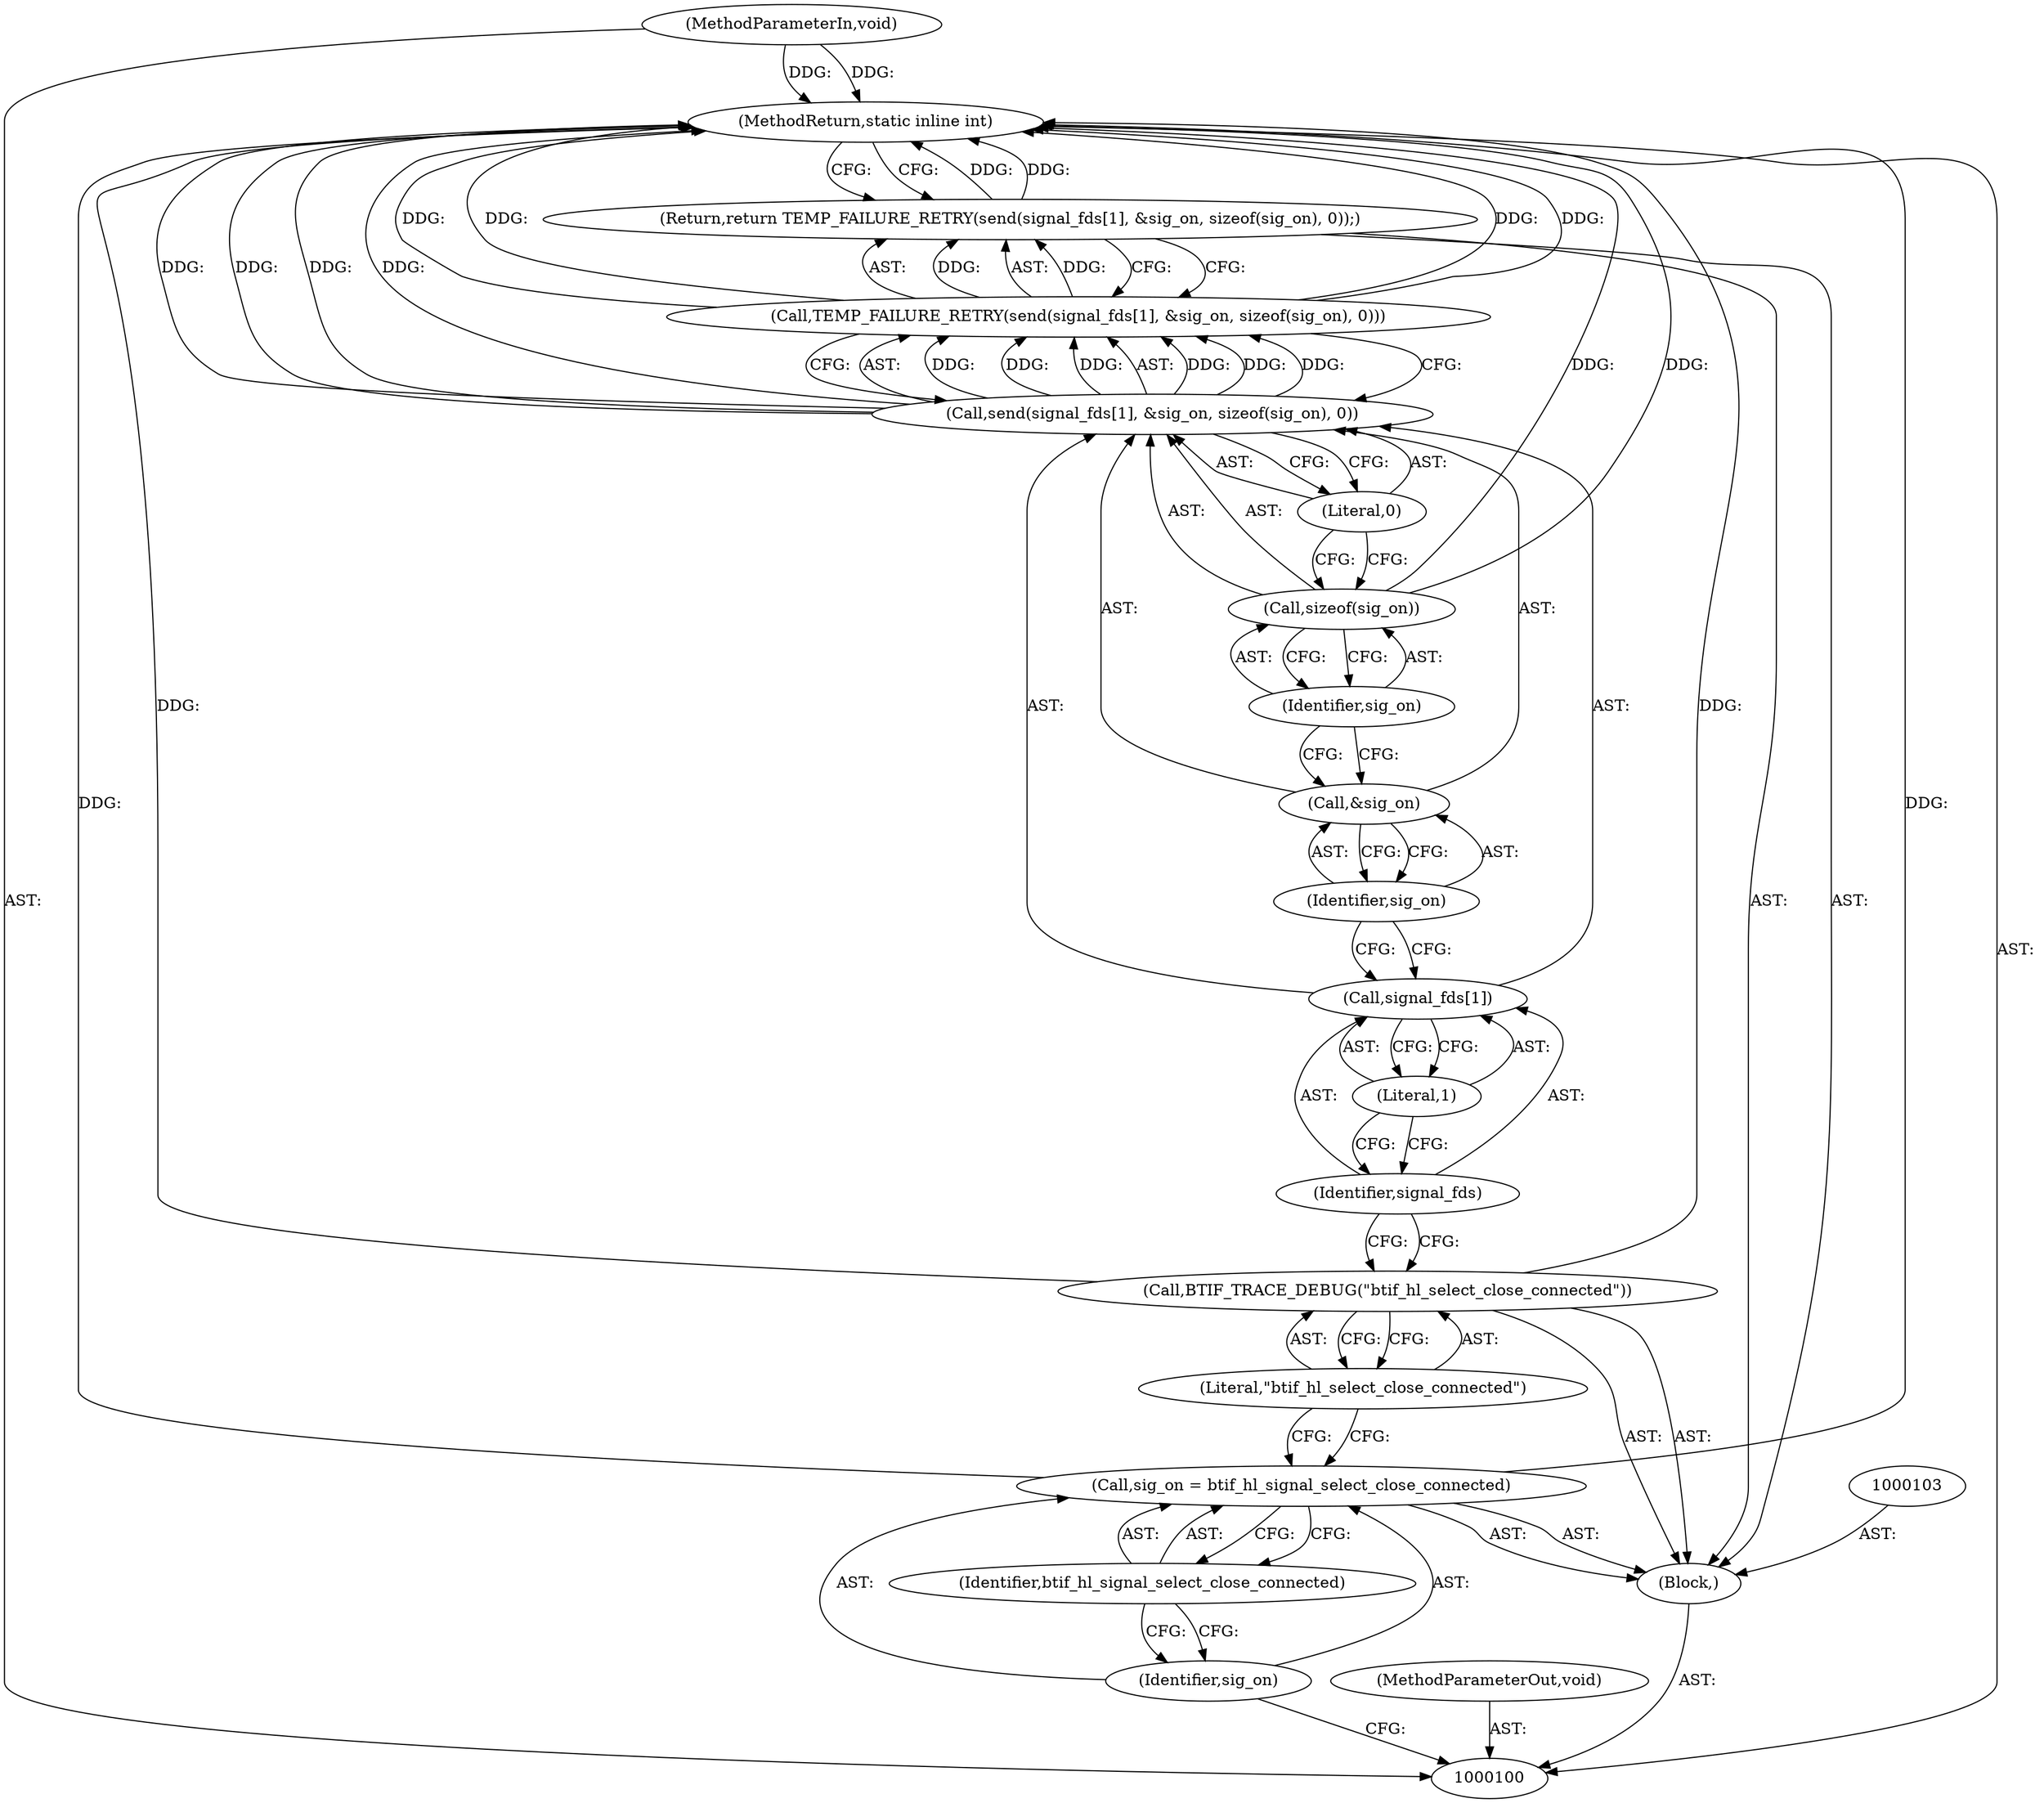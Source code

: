 digraph "0_Android_472271b153c5dc53c28beac55480a8d8434b2d5c_17" {
"1000120" [label="(MethodReturn,static inline int)"];
"1000101" [label="(MethodParameterIn,void)"];
"1000161" [label="(MethodParameterOut,void)"];
"1000102" [label="(Block,)"];
"1000104" [label="(Call,sig_on = btif_hl_signal_select_close_connected)"];
"1000105" [label="(Identifier,sig_on)"];
"1000106" [label="(Identifier,btif_hl_signal_select_close_connected)"];
"1000108" [label="(Literal,\"btif_hl_select_close_connected\")"];
"1000107" [label="(Call,BTIF_TRACE_DEBUG(\"btif_hl_select_close_connected\"))"];
"1000110" [label="(Call,TEMP_FAILURE_RETRY(send(signal_fds[1], &sig_on, sizeof(sig_on), 0)))"];
"1000111" [label="(Call,send(signal_fds[1], &sig_on, sizeof(sig_on), 0))"];
"1000112" [label="(Call,signal_fds[1])"];
"1000113" [label="(Identifier,signal_fds)"];
"1000109" [label="(Return,return TEMP_FAILURE_RETRY(send(signal_fds[1], &sig_on, sizeof(sig_on), 0));)"];
"1000114" [label="(Literal,1)"];
"1000115" [label="(Call,&sig_on)"];
"1000116" [label="(Identifier,sig_on)"];
"1000117" [label="(Call,sizeof(sig_on))"];
"1000118" [label="(Identifier,sig_on)"];
"1000119" [label="(Literal,0)"];
"1000120" -> "1000100"  [label="AST: "];
"1000120" -> "1000109"  [label="CFG: "];
"1000107" -> "1000120"  [label="DDG: "];
"1000111" -> "1000120"  [label="DDG: "];
"1000111" -> "1000120"  [label="DDG: "];
"1000117" -> "1000120"  [label="DDG: "];
"1000110" -> "1000120"  [label="DDG: "];
"1000110" -> "1000120"  [label="DDG: "];
"1000104" -> "1000120"  [label="DDG: "];
"1000101" -> "1000120"  [label="DDG: "];
"1000109" -> "1000120"  [label="DDG: "];
"1000101" -> "1000100"  [label="AST: "];
"1000101" -> "1000120"  [label="DDG: "];
"1000161" -> "1000100"  [label="AST: "];
"1000102" -> "1000100"  [label="AST: "];
"1000103" -> "1000102"  [label="AST: "];
"1000104" -> "1000102"  [label="AST: "];
"1000107" -> "1000102"  [label="AST: "];
"1000109" -> "1000102"  [label="AST: "];
"1000104" -> "1000102"  [label="AST: "];
"1000104" -> "1000106"  [label="CFG: "];
"1000105" -> "1000104"  [label="AST: "];
"1000106" -> "1000104"  [label="AST: "];
"1000108" -> "1000104"  [label="CFG: "];
"1000104" -> "1000120"  [label="DDG: "];
"1000105" -> "1000104"  [label="AST: "];
"1000105" -> "1000100"  [label="CFG: "];
"1000106" -> "1000105"  [label="CFG: "];
"1000106" -> "1000104"  [label="AST: "];
"1000106" -> "1000105"  [label="CFG: "];
"1000104" -> "1000106"  [label="CFG: "];
"1000108" -> "1000107"  [label="AST: "];
"1000108" -> "1000104"  [label="CFG: "];
"1000107" -> "1000108"  [label="CFG: "];
"1000107" -> "1000102"  [label="AST: "];
"1000107" -> "1000108"  [label="CFG: "];
"1000108" -> "1000107"  [label="AST: "];
"1000113" -> "1000107"  [label="CFG: "];
"1000107" -> "1000120"  [label="DDG: "];
"1000110" -> "1000109"  [label="AST: "];
"1000110" -> "1000111"  [label="CFG: "];
"1000111" -> "1000110"  [label="AST: "];
"1000109" -> "1000110"  [label="CFG: "];
"1000110" -> "1000120"  [label="DDG: "];
"1000110" -> "1000120"  [label="DDG: "];
"1000110" -> "1000109"  [label="DDG: "];
"1000111" -> "1000110"  [label="DDG: "];
"1000111" -> "1000110"  [label="DDG: "];
"1000111" -> "1000110"  [label="DDG: "];
"1000111" -> "1000110"  [label="AST: "];
"1000111" -> "1000119"  [label="CFG: "];
"1000112" -> "1000111"  [label="AST: "];
"1000115" -> "1000111"  [label="AST: "];
"1000117" -> "1000111"  [label="AST: "];
"1000119" -> "1000111"  [label="AST: "];
"1000110" -> "1000111"  [label="CFG: "];
"1000111" -> "1000120"  [label="DDG: "];
"1000111" -> "1000120"  [label="DDG: "];
"1000111" -> "1000110"  [label="DDG: "];
"1000111" -> "1000110"  [label="DDG: "];
"1000111" -> "1000110"  [label="DDG: "];
"1000112" -> "1000111"  [label="AST: "];
"1000112" -> "1000114"  [label="CFG: "];
"1000113" -> "1000112"  [label="AST: "];
"1000114" -> "1000112"  [label="AST: "];
"1000116" -> "1000112"  [label="CFG: "];
"1000113" -> "1000112"  [label="AST: "];
"1000113" -> "1000107"  [label="CFG: "];
"1000114" -> "1000113"  [label="CFG: "];
"1000109" -> "1000102"  [label="AST: "];
"1000109" -> "1000110"  [label="CFG: "];
"1000110" -> "1000109"  [label="AST: "];
"1000120" -> "1000109"  [label="CFG: "];
"1000109" -> "1000120"  [label="DDG: "];
"1000110" -> "1000109"  [label="DDG: "];
"1000114" -> "1000112"  [label="AST: "];
"1000114" -> "1000113"  [label="CFG: "];
"1000112" -> "1000114"  [label="CFG: "];
"1000115" -> "1000111"  [label="AST: "];
"1000115" -> "1000116"  [label="CFG: "];
"1000116" -> "1000115"  [label="AST: "];
"1000118" -> "1000115"  [label="CFG: "];
"1000116" -> "1000115"  [label="AST: "];
"1000116" -> "1000112"  [label="CFG: "];
"1000115" -> "1000116"  [label="CFG: "];
"1000117" -> "1000111"  [label="AST: "];
"1000117" -> "1000118"  [label="CFG: "];
"1000118" -> "1000117"  [label="AST: "];
"1000119" -> "1000117"  [label="CFG: "];
"1000117" -> "1000120"  [label="DDG: "];
"1000118" -> "1000117"  [label="AST: "];
"1000118" -> "1000115"  [label="CFG: "];
"1000117" -> "1000118"  [label="CFG: "];
"1000119" -> "1000111"  [label="AST: "];
"1000119" -> "1000117"  [label="CFG: "];
"1000111" -> "1000119"  [label="CFG: "];
}
